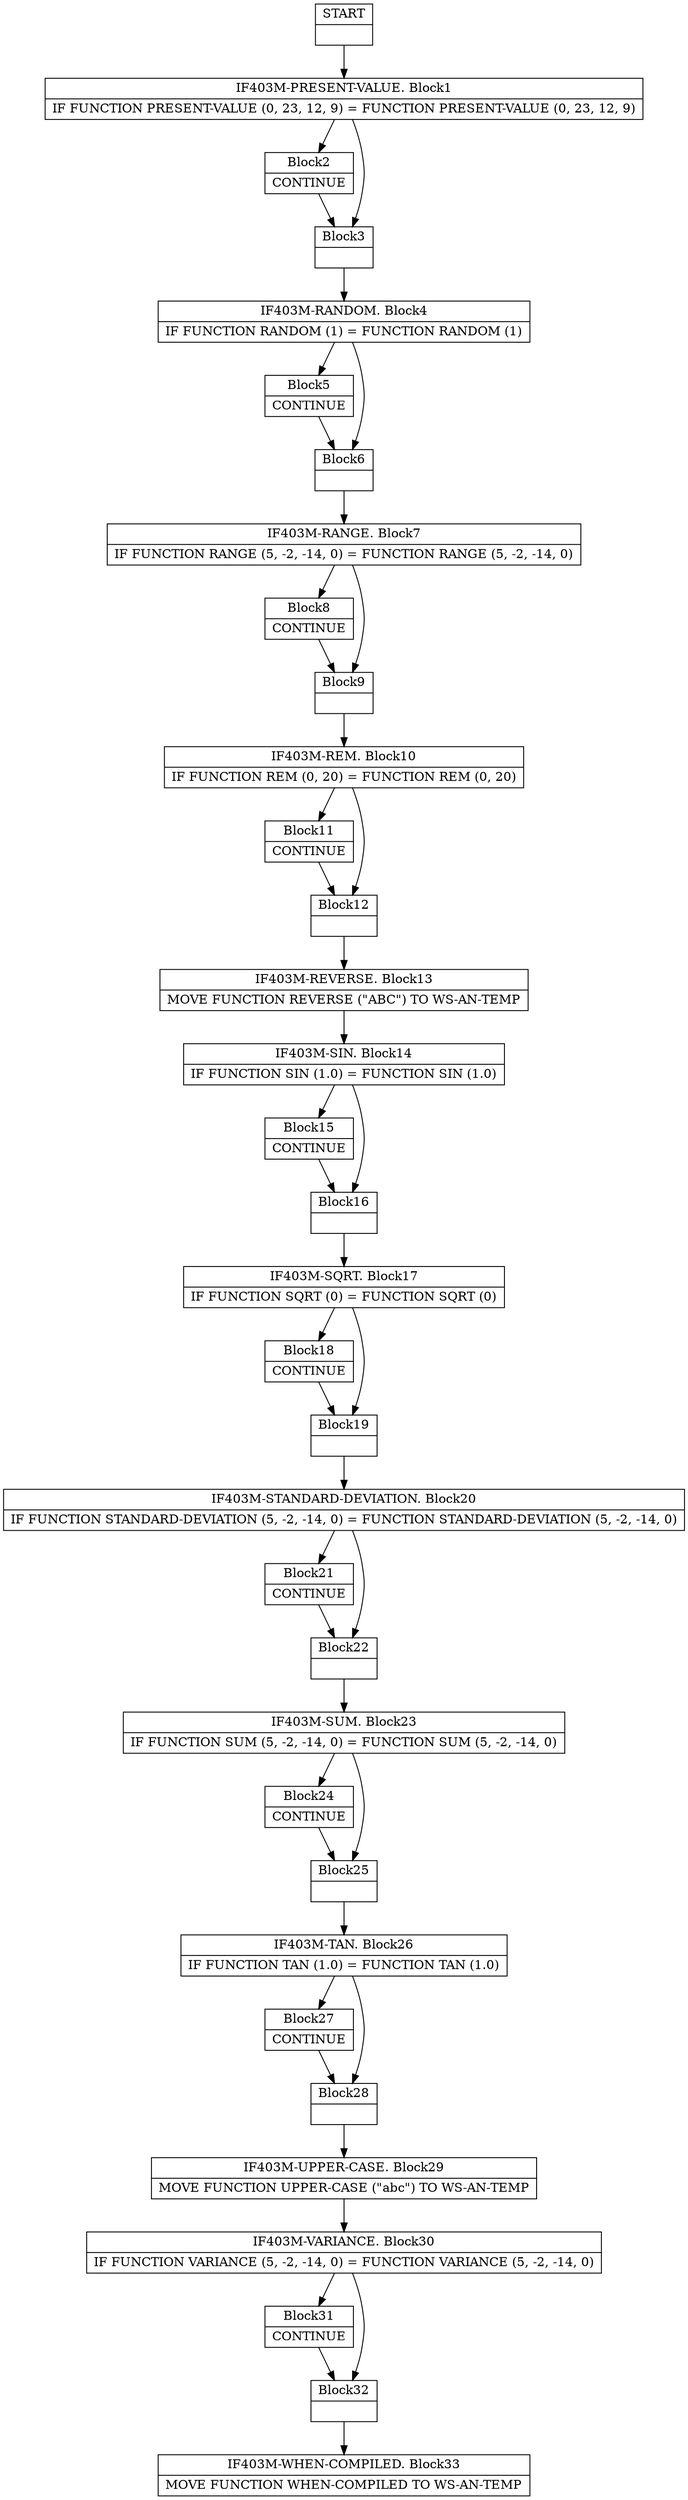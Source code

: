 digraph Cfg {
node [
shape = "record"
]

edge [
arrowtail = "empty"
]
Block0 [
label = "{START|}"
]
Block1 [
label = "{IF403M-PRESENT-VALUE. Block1|    IF FUNCTION PRESENT-VALUE (0, 23, 12, 9) =          FUNCTION PRESENT-VALUE (0, 23, 12, 9)\l}"
]
Block2 [
label = "{Block2|                CONTINUE\l}"
]
Block3 [
label = "{Block3|}"
]
Block4 [
label = "{IF403M-RANDOM. Block4|    IF FUNCTION RANDOM (1) = FUNCTION RANDOM (1)\l}"
]
Block5 [
label = "{Block5|                CONTINUE\l}"
]
Block6 [
label = "{Block6|}"
]
Block7 [
label = "{IF403M-RANGE. Block7|    IF FUNCTION RANGE (5, -2, -14, 0) =          FUNCTION RANGE (5, -2, -14, 0)\l}"
]
Block8 [
label = "{Block8|                CONTINUE\l}"
]
Block9 [
label = "{Block9|}"
]
Block10 [
label = "{IF403M-REM. Block10|    IF FUNCTION REM (0, 20) = FUNCTION REM (0, 20)\l}"
]
Block11 [
label = "{Block11|                CONTINUE\l}"
]
Block12 [
label = "{Block12|}"
]
Block13 [
label = "{IF403M-REVERSE. Block13|    MOVE FUNCTION REVERSE (\"ABC\") TO WS-AN-TEMP\l}"
]
Block14 [
label = "{IF403M-SIN. Block14|    IF FUNCTION SIN (1.0) = FUNCTION SIN (1.0)\l}"
]
Block15 [
label = "{Block15|                CONTINUE\l}"
]
Block16 [
label = "{Block16|}"
]
Block17 [
label = "{IF403M-SQRT. Block17|    IF FUNCTION SQRT (0) = FUNCTION SQRT (0)\l}"
]
Block18 [
label = "{Block18|                CONTINUE\l}"
]
Block19 [
label = "{Block19|}"
]
Block20 [
label = "{IF403M-STANDARD-DEVIATION. Block20|    IF FUNCTION STANDARD-DEVIATION (5, -2, -14, 0) =          FUNCTION STANDARD-DEVIATION (5, -2, -14, 0)\l}"
]
Block21 [
label = "{Block21|                CONTINUE\l}"
]
Block22 [
label = "{Block22|}"
]
Block23 [
label = "{IF403M-SUM. Block23|    IF FUNCTION SUM (5, -2, -14, 0) =          FUNCTION SUM (5, -2, -14, 0)\l}"
]
Block24 [
label = "{Block24|                CONTINUE\l}"
]
Block25 [
label = "{Block25|}"
]
Block26 [
label = "{IF403M-TAN. Block26|    IF FUNCTION TAN (1.0) = FUNCTION TAN (1.0)\l}"
]
Block27 [
label = "{Block27|                CONTINUE\l}"
]
Block28 [
label = "{Block28|}"
]
Block29 [
label = "{IF403M-UPPER-CASE. Block29|    MOVE FUNCTION UPPER-CASE (\"abc\") TO WS-AN-TEMP\l}"
]
Block30 [
label = "{IF403M-VARIANCE. Block30|    IF FUNCTION VARIANCE (5, -2, -14, 0) =          FUNCTION VARIANCE (5, -2, -14, 0)\l}"
]
Block31 [
label = "{Block31|                CONTINUE\l}"
]
Block32 [
label = "{Block32|}"
]
Block33 [
label = "{IF403M-WHEN-COMPILED. Block33|    MOVE FUNCTION WHEN-COMPILED TO WS-AN-TEMP\l}"
]
Block0 -> Block1
Block1 -> Block2
Block1 -> Block3
Block2 -> Block3
Block3 -> Block4
Block4 -> Block5
Block4 -> Block6
Block5 -> Block6
Block6 -> Block7
Block7 -> Block8
Block7 -> Block9
Block8 -> Block9
Block9 -> Block10
Block10 -> Block11
Block10 -> Block12
Block11 -> Block12
Block12 -> Block13
Block13 -> Block14
Block14 -> Block15
Block14 -> Block16
Block15 -> Block16
Block16 -> Block17
Block17 -> Block18
Block17 -> Block19
Block18 -> Block19
Block19 -> Block20
Block20 -> Block21
Block20 -> Block22
Block21 -> Block22
Block22 -> Block23
Block23 -> Block24
Block23 -> Block25
Block24 -> Block25
Block25 -> Block26
Block26 -> Block27
Block26 -> Block28
Block27 -> Block28
Block28 -> Block29
Block29 -> Block30
Block30 -> Block31
Block30 -> Block32
Block31 -> Block32
Block32 -> Block33

}
